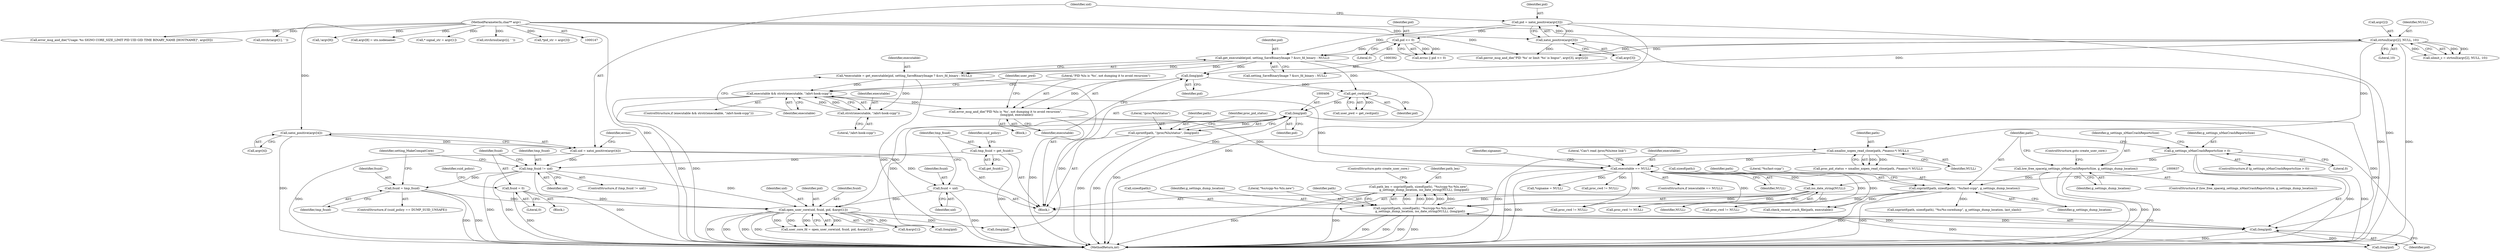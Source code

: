 digraph "0_abrt_8939398b82006ba1fec4ed491339fc075f43fc7c_1@API" {
"1000626" [label="(Call,path_len = snprintf(path, sizeof(path), \"%s/ccpp-%s-%lu.new\",\n            g_settings_dump_location, iso_date_string(NULL), (long)pid))"];
"1000628" [label="(Call,snprintf(path, sizeof(path), \"%s/ccpp-%s-%lu.new\",\n            g_settings_dump_location, iso_date_string(NULL), (long)pid))"];
"1000531" [label="(Call,snprintf(path, sizeof(path), \"%s/last-ccpp\", g_settings_dump_location))"];
"1000527" [label="(Call,low_free_space(g_settings_nMaxCrashReportsSize, g_settings_dump_location))"];
"1000522" [label="(Call,g_settings_nMaxCrashReportsSize > 0)"];
"1000634" [label="(Call,iso_date_string(NULL))"];
"1000465" [label="(Call,executable == NULL)"];
"1000389" [label="(Call,error_msg_and_die(\"PID %lu is '%s', not dumping it to avoid recursion\",\n                        (long)pid, executable))"];
"1000391" [label="(Call,(long)pid)"];
"1000375" [label="(Call,get_executable(pid, setting_SaveBinaryImage ? &src_fd_binary : NULL))"];
"1000306" [label="(Call,pid = xatoi_positive(argv[3]))"];
"1000308" [label="(Call,xatoi_positive(argv[3]))"];
"1000149" [label="(MethodParameterIn,char** argv)"];
"1000322" [label="(Call,pid <= 0)"];
"1000275" [label="(Call,strtoull(argv[2], NULL, 10))"];
"1000383" [label="(Call,executable && strstr(executable, \"/abrt-hook-ccpp\"))"];
"1000385" [label="(Call,strstr(executable, \"/abrt-hook-ccpp\"))"];
"1000373" [label="(Call,*executable = get_executable(pid, setting_SaveBinaryImage ? &src_fd_binary : NULL))"];
"1000410" [label="(Call,xmalloc_xopen_read_close(path, /*maxsz:*/ NULL))"];
"1000402" [label="(Call,sprintf(path, \"/proc/%lu/status\", (long)pid))"];
"1000405" [label="(Call,(long)pid)"];
"1000397" [label="(Call,get_cwd(pid))"];
"1000636" [label="(Call,(long)pid)"];
"1000456" [label="(Call,open_user_core(uid, fsuid, pid, &argv[1]))"];
"1000426" [label="(Call,tmp_fsuid != uid)"];
"1000418" [label="(Call,tmp_fsuid = get_fsuid())"];
"1000313" [label="(Call,uid = xatoi_positive(argv[4]))"];
"1000315" [label="(Call,xatoi_positive(argv[4]))"];
"1000437" [label="(Call,fsuid = tmp_fsuid)"];
"1000430" [label="(Call,fsuid = 0)"];
"1000414" [label="(Call,fsuid = uid)"];
"1000393" [label="(Identifier,pid)"];
"1000528" [label="(Identifier,g_settings_nMaxCrashReportsSize)"];
"1000149" [label="(MethodParameterIn,char** argv)"];
"1000398" [label="(Identifier,pid)"];
"1000397" [label="(Call,get_cwd(pid))"];
"1000533" [label="(Call,sizeof(path))"];
"1001228" [label="(MethodReturn,int)"];
"1000409" [label="(Identifier,proc_pid_status)"];
"1000176" [label="(Call,error_msg_and_die(\"Usage: %s SIGNO CORE_SIZE_LIMIT PID UID GID TIME BINARY_NAME [HOSTNAME]\", argv[0]))"];
"1000323" [label="(Identifier,pid)"];
"1000316" [label="(Call,argv[4])"];
"1000609" [label="(Call,(long)pid)"];
"1000150" [label="(Block,)"];
"1000384" [label="(Identifier,executable)"];
"1000419" [label="(Identifier,tmp_fsuid)"];
"1000536" [label="(Identifier,g_settings_dump_location)"];
"1000373" [label="(Call,*executable = get_executable(pid, setting_SaveBinaryImage ? &src_fd_binary : NULL))"];
"1000387" [label="(Literal,\"/abrt-hook-ccpp\")"];
"1000523" [label="(Identifier,g_settings_nMaxCrashReportsSize)"];
"1000428" [label="(Identifier,uid)"];
"1000636" [label="(Call,(long)pid)"];
"1000640" [label="(ControlStructure,goto create_user_core;)"];
"1001181" [label="(Call,proc_cwd != NULL)"];
"1000375" [label="(Call,get_executable(pid, setting_SaveBinaryImage ? &src_fd_binary : NULL))"];
"1000420" [label="(Call,get_fsuid())"];
"1000527" [label="(Call,low_free_space(g_settings_nMaxCrashReportsSize, g_settings_dump_location))"];
"1000385" [label="(Call,strstr(executable, \"/abrt-hook-ccpp\"))"];
"1000313" [label="(Call,uid = xatoi_positive(argv[4]))"];
"1000429" [label="(Block,)"];
"1000524" [label="(Literal,0)"];
"1000633" [label="(Identifier,g_settings_dump_location)"];
"1000521" [label="(ControlStructure,if (g_settings_nMaxCrashReportsSize > 0))"];
"1001212" [label="(Call,(long)pid)"];
"1000388" [label="(Block,)"];
"1000426" [label="(Call,tmp_fsuid != uid)"];
"1000315" [label="(Call,xatoi_positive(argv[4]))"];
"1000414" [label="(Call,fsuid = uid)"];
"1000431" [label="(Identifier,fsuid)"];
"1000562" [label="(Call,snprintf(path, sizeof(path), \"%s/%s-coredump\", g_settings_dump_location, last_slash))"];
"1000626" [label="(Call,path_len = snprintf(path, sizeof(path), \"%s/ccpp-%s-%lu.new\",\n            g_settings_dump_location, iso_date_string(NULL), (long)pid))"];
"1000376" [label="(Identifier,pid)"];
"1000314" [label="(Identifier,uid)"];
"1000430" [label="(Call,fsuid = 0)"];
"1000306" [label="(Call,pid = xatoi_positive(argv[3]))"];
"1000427" [label="(Identifier,tmp_fsuid)"];
"1000435" [label="(Identifier,suid_policy)"];
"1000456" [label="(Call,open_user_core(uid, fsuid, pid, &argv[1]))"];
"1000404" [label="(Literal,\"/proc/%lu/status\")"];
"1000407" [label="(Identifier,pid)"];
"1000522" [label="(Call,g_settings_nMaxCrashReportsSize > 0)"];
"1000402" [label="(Call,sprintf(path, \"/proc/%lu/status\", (long)pid))"];
"1000382" [label="(ControlStructure,if (executable && strstr(executable, \"/abrt-hook-ccpp\")))"];
"1000395" [label="(Call,user_pwd = get_cwd(pid))"];
"1000477" [label="(Identifier,signame)"];
"1000415" [label="(Identifier,fsuid)"];
"1000423" [label="(Identifier,suid_policy)"];
"1000396" [label="(Identifier,user_pwd)"];
"1000459" [label="(Identifier,pid)"];
"1000467" [label="(Identifier,NULL)"];
"1000408" [label="(Call,proc_pid_status = xmalloc_xopen_read_close(path, /*maxsz:*/ NULL))"];
"1000403" [label="(Identifier,path)"];
"1000531" [label="(Call,snprintf(path, sizeof(path), \"%s/last-ccpp\", g_settings_dump_location))"];
"1000416" [label="(Identifier,uid)"];
"1000632" [label="(Literal,\"%s/ccpp-%s-%lu.new\")"];
"1001203" [label="(Call,proc_cwd != NULL)"];
"1000320" [label="(Call,errno || pid <= 0)"];
"1000476" [label="(Call,*signame = NULL)"];
"1000425" [label="(ControlStructure,if (tmp_fsuid != uid))"];
"1000634" [label="(Call,iso_date_string(NULL))"];
"1000628" [label="(Call,snprintf(path, sizeof(path), \"%s/ccpp-%s-%lu.new\",\n            g_settings_dump_location, iso_date_string(NULL), (long)pid))"];
"1000439" [label="(Identifier,tmp_fsuid)"];
"1000539" [label="(Identifier,path)"];
"1000538" [label="(Call,check_recent_crash_file(path, executable))"];
"1000638" [label="(Identifier,pid)"];
"1000182" [label="(Call,strchr(argv[1], ' '))"];
"1000635" [label="(Identifier,NULL)"];
"1000412" [label="(Identifier,NULL)"];
"1000532" [label="(Identifier,path)"];
"1000351" [label="(Call,!argv[8])"];
"1000279" [label="(Identifier,NULL)"];
"1000629" [label="(Identifier,path)"];
"1000433" [label="(ControlStructure,if (suid_policy == DUMP_SUID_UNSAFE))"];
"1000280" [label="(Literal,10)"];
"1000410" [label="(Call,xmalloc_xopen_read_close(path, /*maxsz:*/ NULL))"];
"1000383" [label="(Call,executable && strstr(executable, \"/abrt-hook-ccpp\"))"];
"1000454" [label="(Call,user_core_fd = open_user_core(uid, fsuid, pid, &argv[1]))"];
"1000530" [label="(ControlStructure,goto create_user_core;)"];
"1000405" [label="(Call,(long)pid)"];
"1000437" [label="(Call,fsuid = tmp_fsuid)"];
"1000309" [label="(Call,argv[3])"];
"1000630" [label="(Call,sizeof(path))"];
"1000374" [label="(Identifier,executable)"];
"1000307" [label="(Identifier,pid)"];
"1000460" [label="(Call,&argv[1])"];
"1000450" [label="(Identifier,setting_MakeCompatCore)"];
"1000458" [label="(Identifier,fsuid)"];
"1000391" [label="(Call,(long)pid)"];
"1000321" [label="(Identifier,errno)"];
"1000526" [label="(ControlStructure,if (low_free_space(g_settings_nMaxCrashReportsSize, g_settings_dump_location)))"];
"1000471" [label="(Call,(long)pid)"];
"1000322" [label="(Call,pid <= 0)"];
"1000418" [label="(Call,tmp_fsuid = get_fsuid())"];
"1000438" [label="(Identifier,fsuid)"];
"1000359" [label="(Call,argv[8] = uts.nodename)"];
"1000535" [label="(Literal,\"%s/last-ccpp\")"];
"1000275" [label="(Call,strtoull(argv[2], NULL, 10))"];
"1001221" [label="(Call,proc_cwd != NULL)"];
"1000273" [label="(Call,ulimit_c = strtoull(argv[2], NULL, 10))"];
"1000262" [label="(Call,* signal_str = argv[1])"];
"1000201" [label="(Call,strchrnul(argv[i], ' '))"];
"1000627" [label="(Identifier,path_len)"];
"1000618" [label="(Call,proc_cwd != NULL)"];
"1000394" [label="(Identifier,executable)"];
"1000465" [label="(Call,executable == NULL)"];
"1000300" [label="(Call,*pid_str = argv[3])"];
"1000529" [label="(Identifier,g_settings_dump_location)"];
"1000390" [label="(Literal,\"PID %lu is '%s', not dumping it to avoid recursion\")"];
"1000457" [label="(Identifier,uid)"];
"1000464" [label="(ControlStructure,if (executable == NULL))"];
"1000470" [label="(Literal,\"Can't read /proc/%lu/exe link\")"];
"1000389" [label="(Call,error_msg_and_die(\"PID %lu is '%s', not dumping it to avoid recursion\",\n                        (long)pid, executable))"];
"1000308" [label="(Call,xatoi_positive(argv[3]))"];
"1000377" [label="(Call,setting_SaveBinaryImage ? &src_fd_binary : NULL)"];
"1000466" [label="(Identifier,executable)"];
"1000411" [label="(Identifier,path)"];
"1000324" [label="(Literal,0)"];
"1000386" [label="(Identifier,executable)"];
"1000276" [label="(Call,argv[2])"];
"1000432" [label="(Literal,0)"];
"1000326" [label="(Call,perror_msg_and_die(\"PID '%s' or limit '%s' is bogus\", argv[3], argv[2]))"];
"1000626" -> "1000150"  [label="AST: "];
"1000626" -> "1000628"  [label="CFG: "];
"1000627" -> "1000626"  [label="AST: "];
"1000628" -> "1000626"  [label="AST: "];
"1000640" -> "1000626"  [label="CFG: "];
"1000626" -> "1001228"  [label="DDG: "];
"1000626" -> "1001228"  [label="DDG: "];
"1000628" -> "1000626"  [label="DDG: "];
"1000628" -> "1000626"  [label="DDG: "];
"1000628" -> "1000626"  [label="DDG: "];
"1000628" -> "1000626"  [label="DDG: "];
"1000628" -> "1000626"  [label="DDG: "];
"1000628" -> "1000636"  [label="CFG: "];
"1000629" -> "1000628"  [label="AST: "];
"1000630" -> "1000628"  [label="AST: "];
"1000632" -> "1000628"  [label="AST: "];
"1000633" -> "1000628"  [label="AST: "];
"1000634" -> "1000628"  [label="AST: "];
"1000636" -> "1000628"  [label="AST: "];
"1000628" -> "1001228"  [label="DDG: "];
"1000628" -> "1001228"  [label="DDG: "];
"1000628" -> "1001228"  [label="DDG: "];
"1000628" -> "1001228"  [label="DDG: "];
"1000531" -> "1000628"  [label="DDG: "];
"1000634" -> "1000628"  [label="DDG: "];
"1000636" -> "1000628"  [label="DDG: "];
"1000531" -> "1000150"  [label="AST: "];
"1000531" -> "1000536"  [label="CFG: "];
"1000532" -> "1000531"  [label="AST: "];
"1000533" -> "1000531"  [label="AST: "];
"1000535" -> "1000531"  [label="AST: "];
"1000536" -> "1000531"  [label="AST: "];
"1000539" -> "1000531"  [label="CFG: "];
"1000531" -> "1001228"  [label="DDG: "];
"1000531" -> "1001228"  [label="DDG: "];
"1000527" -> "1000531"  [label="DDG: "];
"1000531" -> "1000538"  [label="DDG: "];
"1000531" -> "1000562"  [label="DDG: "];
"1000527" -> "1000526"  [label="AST: "];
"1000527" -> "1000529"  [label="CFG: "];
"1000528" -> "1000527"  [label="AST: "];
"1000529" -> "1000527"  [label="AST: "];
"1000530" -> "1000527"  [label="CFG: "];
"1000532" -> "1000527"  [label="CFG: "];
"1000527" -> "1001228"  [label="DDG: "];
"1000527" -> "1001228"  [label="DDG: "];
"1000527" -> "1001228"  [label="DDG: "];
"1000522" -> "1000527"  [label="DDG: "];
"1000522" -> "1000521"  [label="AST: "];
"1000522" -> "1000524"  [label="CFG: "];
"1000523" -> "1000522"  [label="AST: "];
"1000524" -> "1000522"  [label="AST: "];
"1000528" -> "1000522"  [label="CFG: "];
"1000532" -> "1000522"  [label="CFG: "];
"1000522" -> "1001228"  [label="DDG: "];
"1000522" -> "1001228"  [label="DDG: "];
"1000634" -> "1000635"  [label="CFG: "];
"1000635" -> "1000634"  [label="AST: "];
"1000637" -> "1000634"  [label="CFG: "];
"1000465" -> "1000634"  [label="DDG: "];
"1000634" -> "1001181"  [label="DDG: "];
"1000634" -> "1001203"  [label="DDG: "];
"1000634" -> "1001221"  [label="DDG: "];
"1000465" -> "1000464"  [label="AST: "];
"1000465" -> "1000467"  [label="CFG: "];
"1000466" -> "1000465"  [label="AST: "];
"1000467" -> "1000465"  [label="AST: "];
"1000470" -> "1000465"  [label="CFG: "];
"1000477" -> "1000465"  [label="CFG: "];
"1000465" -> "1001228"  [label="DDG: "];
"1000465" -> "1001228"  [label="DDG: "];
"1000389" -> "1000465"  [label="DDG: "];
"1000383" -> "1000465"  [label="DDG: "];
"1000410" -> "1000465"  [label="DDG: "];
"1000465" -> "1000476"  [label="DDG: "];
"1000465" -> "1000538"  [label="DDG: "];
"1000465" -> "1000618"  [label="DDG: "];
"1000465" -> "1001181"  [label="DDG: "];
"1000465" -> "1001203"  [label="DDG: "];
"1000465" -> "1001221"  [label="DDG: "];
"1000389" -> "1000388"  [label="AST: "];
"1000389" -> "1000394"  [label="CFG: "];
"1000390" -> "1000389"  [label="AST: "];
"1000391" -> "1000389"  [label="AST: "];
"1000394" -> "1000389"  [label="AST: "];
"1000396" -> "1000389"  [label="CFG: "];
"1000389" -> "1001228"  [label="DDG: "];
"1000391" -> "1000389"  [label="DDG: "];
"1000383" -> "1000389"  [label="DDG: "];
"1000391" -> "1000393"  [label="CFG: "];
"1000392" -> "1000391"  [label="AST: "];
"1000393" -> "1000391"  [label="AST: "];
"1000394" -> "1000391"  [label="CFG: "];
"1000375" -> "1000391"  [label="DDG: "];
"1000391" -> "1000397"  [label="DDG: "];
"1000375" -> "1000373"  [label="AST: "];
"1000375" -> "1000377"  [label="CFG: "];
"1000376" -> "1000375"  [label="AST: "];
"1000377" -> "1000375"  [label="AST: "];
"1000373" -> "1000375"  [label="CFG: "];
"1000375" -> "1001228"  [label="DDG: "];
"1000375" -> "1000373"  [label="DDG: "];
"1000375" -> "1000373"  [label="DDG: "];
"1000306" -> "1000375"  [label="DDG: "];
"1000322" -> "1000375"  [label="DDG: "];
"1000275" -> "1000375"  [label="DDG: "];
"1000375" -> "1000397"  [label="DDG: "];
"1000306" -> "1000150"  [label="AST: "];
"1000306" -> "1000308"  [label="CFG: "];
"1000307" -> "1000306"  [label="AST: "];
"1000308" -> "1000306"  [label="AST: "];
"1000314" -> "1000306"  [label="CFG: "];
"1000306" -> "1001228"  [label="DDG: "];
"1000308" -> "1000306"  [label="DDG: "];
"1000306" -> "1000322"  [label="DDG: "];
"1000308" -> "1000309"  [label="CFG: "];
"1000309" -> "1000308"  [label="AST: "];
"1000308" -> "1001228"  [label="DDG: "];
"1000149" -> "1000308"  [label="DDG: "];
"1000308" -> "1000326"  [label="DDG: "];
"1000149" -> "1000147"  [label="AST: "];
"1000149" -> "1001228"  [label="DDG: "];
"1000149" -> "1000176"  [label="DDG: "];
"1000149" -> "1000182"  [label="DDG: "];
"1000149" -> "1000201"  [label="DDG: "];
"1000149" -> "1000262"  [label="DDG: "];
"1000149" -> "1000275"  [label="DDG: "];
"1000149" -> "1000300"  [label="DDG: "];
"1000149" -> "1000315"  [label="DDG: "];
"1000149" -> "1000326"  [label="DDG: "];
"1000149" -> "1000351"  [label="DDG: "];
"1000149" -> "1000359"  [label="DDG: "];
"1000322" -> "1000320"  [label="AST: "];
"1000322" -> "1000324"  [label="CFG: "];
"1000323" -> "1000322"  [label="AST: "];
"1000324" -> "1000322"  [label="AST: "];
"1000320" -> "1000322"  [label="CFG: "];
"1000322" -> "1000320"  [label="DDG: "];
"1000322" -> "1000320"  [label="DDG: "];
"1000275" -> "1000273"  [label="AST: "];
"1000275" -> "1000280"  [label="CFG: "];
"1000276" -> "1000275"  [label="AST: "];
"1000279" -> "1000275"  [label="AST: "];
"1000280" -> "1000275"  [label="AST: "];
"1000273" -> "1000275"  [label="CFG: "];
"1000275" -> "1001228"  [label="DDG: "];
"1000275" -> "1000273"  [label="DDG: "];
"1000275" -> "1000273"  [label="DDG: "];
"1000275" -> "1000273"  [label="DDG: "];
"1000275" -> "1000326"  [label="DDG: "];
"1000275" -> "1000377"  [label="DDG: "];
"1000275" -> "1000410"  [label="DDG: "];
"1000383" -> "1000382"  [label="AST: "];
"1000383" -> "1000384"  [label="CFG: "];
"1000383" -> "1000385"  [label="CFG: "];
"1000384" -> "1000383"  [label="AST: "];
"1000385" -> "1000383"  [label="AST: "];
"1000390" -> "1000383"  [label="CFG: "];
"1000396" -> "1000383"  [label="CFG: "];
"1000383" -> "1001228"  [label="DDG: "];
"1000383" -> "1001228"  [label="DDG: "];
"1000385" -> "1000383"  [label="DDG: "];
"1000385" -> "1000383"  [label="DDG: "];
"1000373" -> "1000383"  [label="DDG: "];
"1000385" -> "1000387"  [label="CFG: "];
"1000386" -> "1000385"  [label="AST: "];
"1000387" -> "1000385"  [label="AST: "];
"1000373" -> "1000385"  [label="DDG: "];
"1000373" -> "1000150"  [label="AST: "];
"1000374" -> "1000373"  [label="AST: "];
"1000384" -> "1000373"  [label="CFG: "];
"1000373" -> "1001228"  [label="DDG: "];
"1000410" -> "1000408"  [label="AST: "];
"1000410" -> "1000412"  [label="CFG: "];
"1000411" -> "1000410"  [label="AST: "];
"1000412" -> "1000410"  [label="AST: "];
"1000408" -> "1000410"  [label="CFG: "];
"1000410" -> "1001228"  [label="DDG: "];
"1000410" -> "1000408"  [label="DDG: "];
"1000410" -> "1000408"  [label="DDG: "];
"1000402" -> "1000410"  [label="DDG: "];
"1000402" -> "1000150"  [label="AST: "];
"1000402" -> "1000405"  [label="CFG: "];
"1000403" -> "1000402"  [label="AST: "];
"1000404" -> "1000402"  [label="AST: "];
"1000405" -> "1000402"  [label="AST: "];
"1000409" -> "1000402"  [label="CFG: "];
"1000402" -> "1001228"  [label="DDG: "];
"1000402" -> "1001228"  [label="DDG: "];
"1000405" -> "1000402"  [label="DDG: "];
"1000405" -> "1000407"  [label="CFG: "];
"1000406" -> "1000405"  [label="AST: "];
"1000407" -> "1000405"  [label="AST: "];
"1000405" -> "1001228"  [label="DDG: "];
"1000397" -> "1000405"  [label="DDG: "];
"1000405" -> "1000456"  [label="DDG: "];
"1000405" -> "1000471"  [label="DDG: "];
"1000405" -> "1000609"  [label="DDG: "];
"1000405" -> "1000636"  [label="DDG: "];
"1000405" -> "1001212"  [label="DDG: "];
"1000397" -> "1000395"  [label="AST: "];
"1000397" -> "1000398"  [label="CFG: "];
"1000398" -> "1000397"  [label="AST: "];
"1000395" -> "1000397"  [label="CFG: "];
"1000397" -> "1000395"  [label="DDG: "];
"1000636" -> "1000638"  [label="CFG: "];
"1000637" -> "1000636"  [label="AST: "];
"1000638" -> "1000636"  [label="AST: "];
"1000636" -> "1001228"  [label="DDG: "];
"1000456" -> "1000636"  [label="DDG: "];
"1000636" -> "1001212"  [label="DDG: "];
"1000456" -> "1000454"  [label="AST: "];
"1000456" -> "1000460"  [label="CFG: "];
"1000457" -> "1000456"  [label="AST: "];
"1000458" -> "1000456"  [label="AST: "];
"1000459" -> "1000456"  [label="AST: "];
"1000460" -> "1000456"  [label="AST: "];
"1000454" -> "1000456"  [label="CFG: "];
"1000456" -> "1001228"  [label="DDG: "];
"1000456" -> "1001228"  [label="DDG: "];
"1000456" -> "1001228"  [label="DDG: "];
"1000456" -> "1001228"  [label="DDG: "];
"1000456" -> "1000454"  [label="DDG: "];
"1000456" -> "1000454"  [label="DDG: "];
"1000456" -> "1000454"  [label="DDG: "];
"1000456" -> "1000454"  [label="DDG: "];
"1000426" -> "1000456"  [label="DDG: "];
"1000437" -> "1000456"  [label="DDG: "];
"1000430" -> "1000456"  [label="DDG: "];
"1000414" -> "1000456"  [label="DDG: "];
"1000456" -> "1000471"  [label="DDG: "];
"1000456" -> "1000609"  [label="DDG: "];
"1000456" -> "1001212"  [label="DDG: "];
"1000426" -> "1000425"  [label="AST: "];
"1000426" -> "1000428"  [label="CFG: "];
"1000427" -> "1000426"  [label="AST: "];
"1000428" -> "1000426"  [label="AST: "];
"1000431" -> "1000426"  [label="CFG: "];
"1000450" -> "1000426"  [label="CFG: "];
"1000426" -> "1001228"  [label="DDG: "];
"1000426" -> "1001228"  [label="DDG: "];
"1000426" -> "1001228"  [label="DDG: "];
"1000418" -> "1000426"  [label="DDG: "];
"1000313" -> "1000426"  [label="DDG: "];
"1000426" -> "1000437"  [label="DDG: "];
"1000418" -> "1000150"  [label="AST: "];
"1000418" -> "1000420"  [label="CFG: "];
"1000419" -> "1000418"  [label="AST: "];
"1000420" -> "1000418"  [label="AST: "];
"1000423" -> "1000418"  [label="CFG: "];
"1000418" -> "1001228"  [label="DDG: "];
"1000313" -> "1000150"  [label="AST: "];
"1000313" -> "1000315"  [label="CFG: "];
"1000314" -> "1000313"  [label="AST: "];
"1000315" -> "1000313"  [label="AST: "];
"1000321" -> "1000313"  [label="CFG: "];
"1000313" -> "1001228"  [label="DDG: "];
"1000315" -> "1000313"  [label="DDG: "];
"1000313" -> "1000414"  [label="DDG: "];
"1000315" -> "1000316"  [label="CFG: "];
"1000316" -> "1000315"  [label="AST: "];
"1000315" -> "1001228"  [label="DDG: "];
"1000437" -> "1000433"  [label="AST: "];
"1000437" -> "1000439"  [label="CFG: "];
"1000438" -> "1000437"  [label="AST: "];
"1000439" -> "1000437"  [label="AST: "];
"1000450" -> "1000437"  [label="CFG: "];
"1000437" -> "1001228"  [label="DDG: "];
"1000437" -> "1001228"  [label="DDG: "];
"1000430" -> "1000429"  [label="AST: "];
"1000430" -> "1000432"  [label="CFG: "];
"1000431" -> "1000430"  [label="AST: "];
"1000432" -> "1000430"  [label="AST: "];
"1000435" -> "1000430"  [label="CFG: "];
"1000430" -> "1001228"  [label="DDG: "];
"1000414" -> "1000150"  [label="AST: "];
"1000414" -> "1000416"  [label="CFG: "];
"1000415" -> "1000414"  [label="AST: "];
"1000416" -> "1000414"  [label="AST: "];
"1000419" -> "1000414"  [label="CFG: "];
"1000414" -> "1001228"  [label="DDG: "];
}
